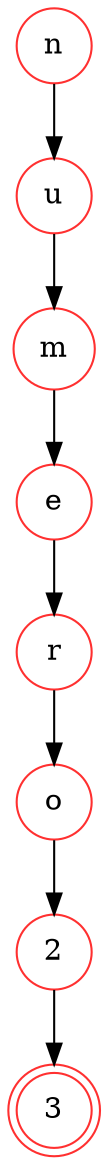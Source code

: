 digraph {   
    node [shape = doublecircle, color = firebrick1] 3 ;
    node [shape = circle];
    node [color= firebrick1];
    n -> u -> m -> e -> r -> o -> 2 -> 3;	
}